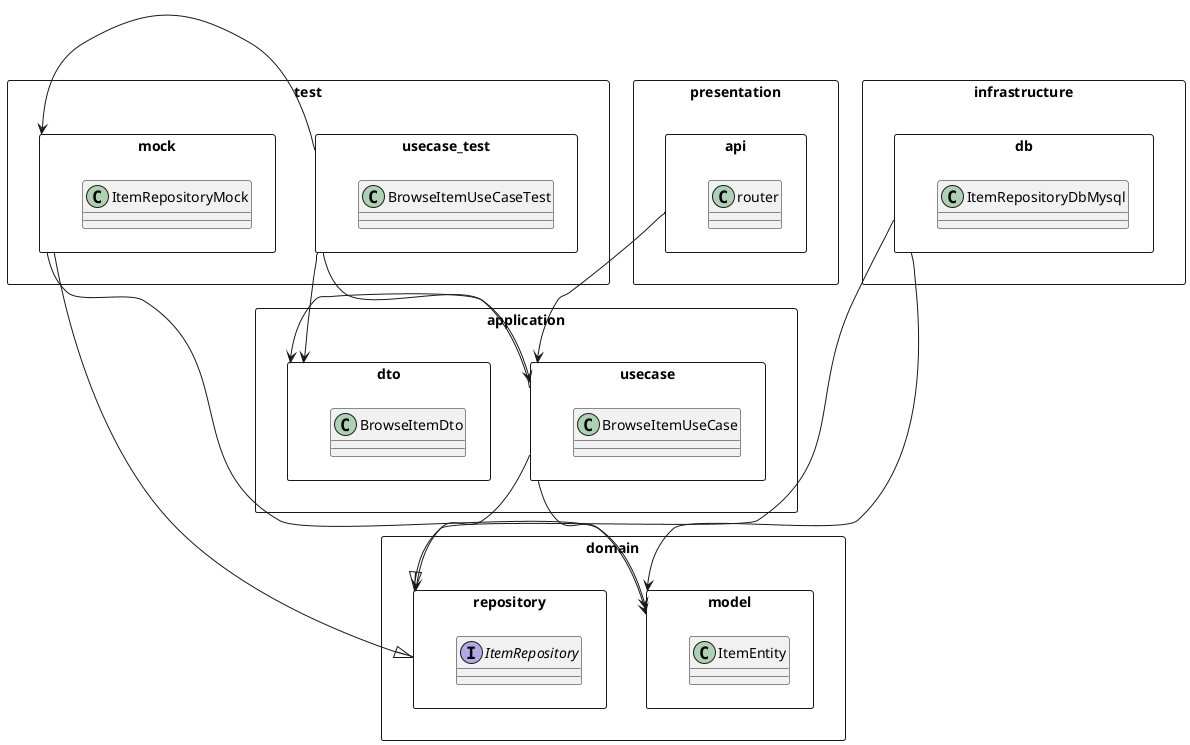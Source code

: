 @startuml class

package presentation <<Rectangle>> {
    package api <<Rectangle>> {
        class router
    }
}

package test <<Rectangle>> {
    package usecase_test <<Rectangle>> {
        class BrowseItemUseCaseTest
    }
    package mock <<Rectangle>> {
        class ItemRepositoryMock
    }
}

package infrastructure <<Rectangle>> {
    package db <<Rectangle>> {
        class ItemRepositoryDbMysql
    }
}

package application <<Rectangle>> {
    package usecase <<Rectangle>> {
        class BrowseItemUseCase
    }
    package dto <<Rectangle>> {
        class BrowseItemDto
    }
}

package domain <<Rectangle>> {
    package repository <<Rectangle>> {
        Interface ItemRepository
    }

    package model <<Rectangle>> {
        class ItemEntity
    }
}

api --> usecase
db ---|> repository
db ---> model
usecase -> dto
usecase --> repository
usecase --> model

usecase_test -> mock
usecase_test --> usecase
usecase_test --> dto
mock ---|> repository
mock ---> model

@enduml